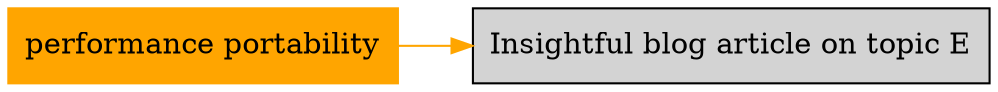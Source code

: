digraph bettersoftware {
            rankdir = LR;
            ratio = fill;
            node [style=filled];
            node [shape = box];
"performance portability" [colorscheme="svg" color="orange"];
"performance portability" ->  "BlogArticleSkeletonE.md" [colorscheme="svg" color="orange"];
"BlogArticleSkeletonE.md" [label="Insightful blog article on topic E" URL="http://bss.parallactic.com/resources/insightful-blog-article-on-topic-e"];
}